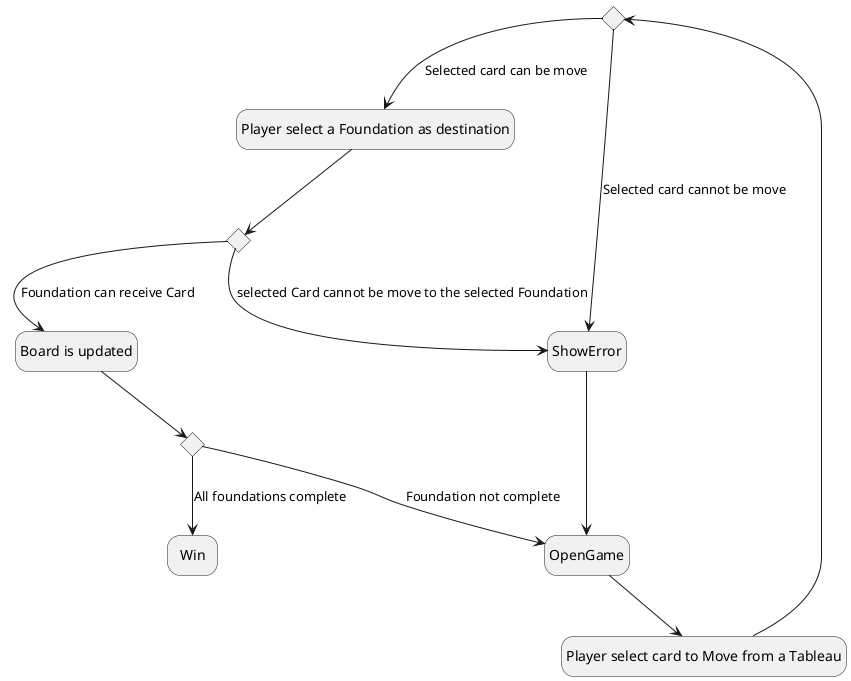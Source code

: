 @startuml
state choice1 <<choice>> 
state choice2 <<choice>>
state choice3 <<choice>> 

hide empty description 
state "Player select card to Move from a Tableau" as 1
state "Player select a Foundation as destination" as 2
state "Board is updated" as 3
OpenGame --> 1

1 --> choice1
choice1 --> 2: Selected card can be move
choice1 --> ShowError : Selected card cannot be move

2-down-> choice2
choice2 --> ShowError : selected Card cannot be move to the selected Foundation
choice2 --> 3: Foundation can receive Card
3--> choice3
choice3 --> Win: All foundations complete
choice3 --> OpenGame: Foundation not complete
ShowError --> OpenGame
@enduml
